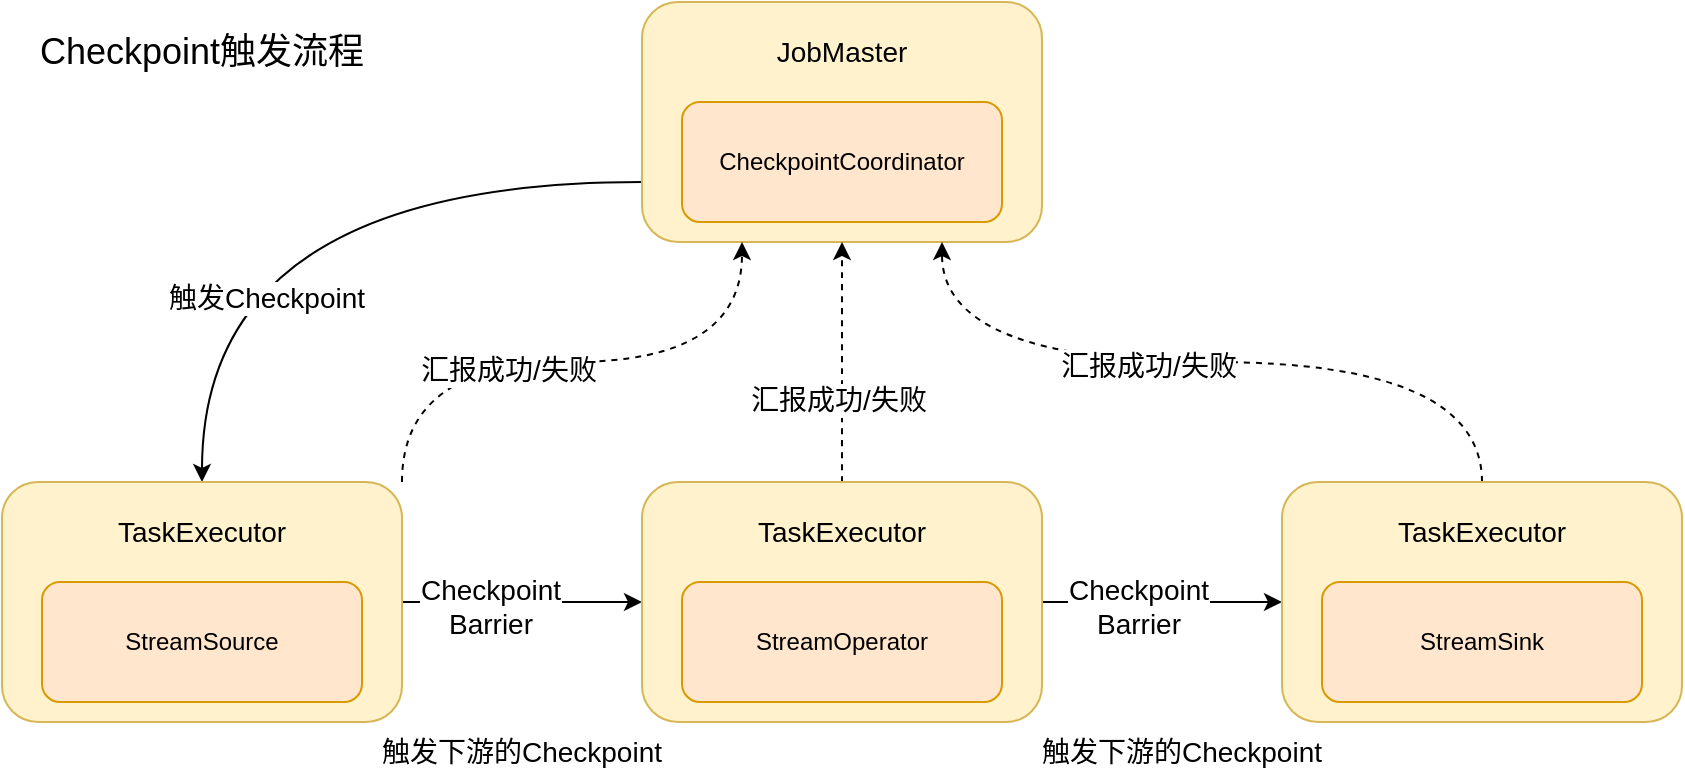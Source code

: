 <mxfile version="16.2.6" type="github">
  <diagram id="KJUW9N4FnG8-xS5-VwTA" name="Page-1">
    <mxGraphModel dx="1233" dy="809" grid="1" gridSize="10" guides="1" tooltips="1" connect="1" arrows="1" fold="1" page="1" pageScale="1" pageWidth="1600" pageHeight="900" math="0" shadow="0">
      <root>
        <mxCell id="0" />
        <mxCell id="1" parent="0" />
        <mxCell id="9S8gJg8NCwIkf3f2WFfz-13" style="rounded=0;orthogonalLoop=1;jettySize=auto;html=1;exitX=0;exitY=0.75;exitDx=0;exitDy=0;entryX=0.5;entryY=0;entryDx=0;entryDy=0;fontSize=14;edgeStyle=orthogonalEdgeStyle;curved=1;" parent="1" source="9S8gJg8NCwIkf3f2WFfz-1" target="9S8gJg8NCwIkf3f2WFfz-4" edge="1">
          <mxGeometry relative="1" as="geometry" />
        </mxCell>
        <mxCell id="9S8gJg8NCwIkf3f2WFfz-16" value="触发Checkpoint" style="edgeLabel;html=1;align=center;verticalAlign=middle;resizable=0;points=[];fontSize=14;" parent="9S8gJg8NCwIkf3f2WFfz-13" vertex="1" connectable="0">
          <mxGeometry x="0.503" y="32" relative="1" as="geometry">
            <mxPoint as="offset" />
          </mxGeometry>
        </mxCell>
        <mxCell id="9S8gJg8NCwIkf3f2WFfz-1" value="&lt;font style=&quot;font-size: 14px&quot;&gt;JobManager&lt;/font&gt;" style="rounded=1;whiteSpace=wrap;html=1;fillColor=#fff2cc;strokeColor=#d6b656;" parent="1" vertex="1">
          <mxGeometry x="400" y="80" width="200" height="120" as="geometry" />
        </mxCell>
        <mxCell id="9S8gJg8NCwIkf3f2WFfz-2" value="CheckpointCoordinator" style="rounded=1;whiteSpace=wrap;html=1;fillColor=#ffe6cc;strokeColor=#d79b00;" parent="1" vertex="1">
          <mxGeometry x="420" y="130" width="160" height="60" as="geometry" />
        </mxCell>
        <mxCell id="9S8gJg8NCwIkf3f2WFfz-3" value="JobMaster" style="text;html=1;strokeColor=none;fillColor=none;align=center;verticalAlign=middle;whiteSpace=wrap;rounded=0;fontSize=14;" parent="1" vertex="1">
          <mxGeometry x="470" y="90" width="60" height="30" as="geometry" />
        </mxCell>
        <mxCell id="9S8gJg8NCwIkf3f2WFfz-17" style="edgeStyle=orthogonalEdgeStyle;curved=1;rounded=0;orthogonalLoop=1;jettySize=auto;html=1;exitX=1;exitY=0.5;exitDx=0;exitDy=0;entryX=0;entryY=0.5;entryDx=0;entryDy=0;fontSize=14;" parent="1" source="9S8gJg8NCwIkf3f2WFfz-4" target="9S8gJg8NCwIkf3f2WFfz-7" edge="1">
          <mxGeometry relative="1" as="geometry" />
        </mxCell>
        <mxCell id="9S8gJg8NCwIkf3f2WFfz-18" value="&lt;div&gt;Checkpoint&lt;br&gt;&lt;/div&gt;&lt;div&gt;Barrier&lt;/div&gt;" style="edgeLabel;html=1;align=center;verticalAlign=middle;resizable=0;points=[];fontSize=14;" parent="9S8gJg8NCwIkf3f2WFfz-17" vertex="1" connectable="0">
          <mxGeometry x="-0.267" y="-2" relative="1" as="geometry">
            <mxPoint as="offset" />
          </mxGeometry>
        </mxCell>
        <mxCell id="9S8gJg8NCwIkf3f2WFfz-21" style="edgeStyle=orthogonalEdgeStyle;curved=1;rounded=0;orthogonalLoop=1;jettySize=auto;html=1;exitX=1;exitY=0;exitDx=0;exitDy=0;fontSize=14;dashed=1;entryX=0.25;entryY=1;entryDx=0;entryDy=0;" parent="1" source="9S8gJg8NCwIkf3f2WFfz-4" target="9S8gJg8NCwIkf3f2WFfz-1" edge="1">
          <mxGeometry relative="1" as="geometry" />
        </mxCell>
        <mxCell id="9S8gJg8NCwIkf3f2WFfz-24" value="汇报成功/失败" style="edgeLabel;html=1;align=center;verticalAlign=middle;resizable=0;points=[];fontSize=14;" parent="9S8gJg8NCwIkf3f2WFfz-21" vertex="1" connectable="0">
          <mxGeometry x="-0.221" y="-4" relative="1" as="geometry">
            <mxPoint as="offset" />
          </mxGeometry>
        </mxCell>
        <mxCell id="9S8gJg8NCwIkf3f2WFfz-4" value="&lt;font style=&quot;font-size: 14px&quot;&gt;JobManager&lt;/font&gt;" style="rounded=1;whiteSpace=wrap;html=1;fillColor=#fff2cc;strokeColor=#d6b656;" parent="1" vertex="1">
          <mxGeometry x="80" y="320" width="200" height="120" as="geometry" />
        </mxCell>
        <mxCell id="9S8gJg8NCwIkf3f2WFfz-5" value="StreamSource" style="rounded=1;whiteSpace=wrap;html=1;fillColor=#ffe6cc;strokeColor=#d79b00;" parent="1" vertex="1">
          <mxGeometry x="100" y="370" width="160" height="60" as="geometry" />
        </mxCell>
        <mxCell id="9S8gJg8NCwIkf3f2WFfz-6" value="TaskExecutor" style="text;html=1;strokeColor=none;fillColor=none;align=center;verticalAlign=middle;whiteSpace=wrap;rounded=0;fontSize=14;" parent="1" vertex="1">
          <mxGeometry x="150" y="330" width="60" height="30" as="geometry" />
        </mxCell>
        <mxCell id="9S8gJg8NCwIkf3f2WFfz-19" style="edgeStyle=orthogonalEdgeStyle;curved=1;rounded=0;orthogonalLoop=1;jettySize=auto;html=1;exitX=1;exitY=0.5;exitDx=0;exitDy=0;entryX=0;entryY=0.5;entryDx=0;entryDy=0;fontSize=14;" parent="1" source="9S8gJg8NCwIkf3f2WFfz-7" target="9S8gJg8NCwIkf3f2WFfz-10" edge="1">
          <mxGeometry relative="1" as="geometry" />
        </mxCell>
        <mxCell id="9S8gJg8NCwIkf3f2WFfz-20" value="&lt;div&gt;Checkpoint&lt;/div&gt;&lt;div&gt;Barrier&lt;br&gt;&lt;/div&gt;" style="edgeLabel;html=1;align=center;verticalAlign=middle;resizable=0;points=[];fontSize=14;" parent="9S8gJg8NCwIkf3f2WFfz-19" vertex="1" connectable="0">
          <mxGeometry x="-0.2" y="-2" relative="1" as="geometry">
            <mxPoint as="offset" />
          </mxGeometry>
        </mxCell>
        <mxCell id="9S8gJg8NCwIkf3f2WFfz-22" style="edgeStyle=orthogonalEdgeStyle;curved=1;rounded=0;orthogonalLoop=1;jettySize=auto;html=1;exitX=0.5;exitY=0;exitDx=0;exitDy=0;dashed=1;fontSize=14;entryX=0.5;entryY=1;entryDx=0;entryDy=0;" parent="1" source="9S8gJg8NCwIkf3f2WFfz-7" target="9S8gJg8NCwIkf3f2WFfz-1" edge="1">
          <mxGeometry relative="1" as="geometry">
            <mxPoint x="500" y="210" as="targetPoint" />
          </mxGeometry>
        </mxCell>
        <mxCell id="9S8gJg8NCwIkf3f2WFfz-25" value="汇报成功/失败" style="edgeLabel;html=1;align=center;verticalAlign=middle;resizable=0;points=[];fontSize=14;" parent="9S8gJg8NCwIkf3f2WFfz-22" vertex="1" connectable="0">
          <mxGeometry x="-0.317" y="2" relative="1" as="geometry">
            <mxPoint as="offset" />
          </mxGeometry>
        </mxCell>
        <mxCell id="9S8gJg8NCwIkf3f2WFfz-7" value="&lt;font style=&quot;font-size: 14px&quot;&gt;JobManager&lt;/font&gt;" style="rounded=1;whiteSpace=wrap;html=1;fillColor=#fff2cc;strokeColor=#d6b656;" parent="1" vertex="1">
          <mxGeometry x="400" y="320" width="200" height="120" as="geometry" />
        </mxCell>
        <mxCell id="9S8gJg8NCwIkf3f2WFfz-8" value="StreamOperator" style="rounded=1;whiteSpace=wrap;html=1;fillColor=#ffe6cc;strokeColor=#d79b00;" parent="1" vertex="1">
          <mxGeometry x="420" y="370" width="160" height="60" as="geometry" />
        </mxCell>
        <mxCell id="9S8gJg8NCwIkf3f2WFfz-9" value="TaskExecutor" style="text;html=1;strokeColor=none;fillColor=none;align=center;verticalAlign=middle;whiteSpace=wrap;rounded=0;fontSize=14;" parent="1" vertex="1">
          <mxGeometry x="470" y="330" width="60" height="30" as="geometry" />
        </mxCell>
        <mxCell id="9S8gJg8NCwIkf3f2WFfz-23" style="edgeStyle=orthogonalEdgeStyle;curved=1;rounded=0;orthogonalLoop=1;jettySize=auto;html=1;exitX=0.5;exitY=0;exitDx=0;exitDy=0;entryX=0.75;entryY=1;entryDx=0;entryDy=0;dashed=1;fontSize=14;" parent="1" source="9S8gJg8NCwIkf3f2WFfz-10" target="9S8gJg8NCwIkf3f2WFfz-1" edge="1">
          <mxGeometry relative="1" as="geometry" />
        </mxCell>
        <mxCell id="9S8gJg8NCwIkf3f2WFfz-26" value="汇报成功/失败" style="edgeLabel;html=1;align=center;verticalAlign=middle;resizable=0;points=[];fontSize=14;" parent="9S8gJg8NCwIkf3f2WFfz-23" vertex="1" connectable="0">
          <mxGeometry x="0.164" y="2" relative="1" as="geometry">
            <mxPoint as="offset" />
          </mxGeometry>
        </mxCell>
        <mxCell id="9S8gJg8NCwIkf3f2WFfz-10" value="&lt;font style=&quot;font-size: 14px&quot;&gt;JobManager&lt;/font&gt;" style="rounded=1;whiteSpace=wrap;html=1;fillColor=#fff2cc;strokeColor=#d6b656;" parent="1" vertex="1">
          <mxGeometry x="720" y="320" width="200" height="120" as="geometry" />
        </mxCell>
        <mxCell id="9S8gJg8NCwIkf3f2WFfz-11" value="StreamSink" style="rounded=1;whiteSpace=wrap;html=1;fillColor=#ffe6cc;strokeColor=#d79b00;" parent="1" vertex="1">
          <mxGeometry x="740" y="370" width="160" height="60" as="geometry" />
        </mxCell>
        <mxCell id="9S8gJg8NCwIkf3f2WFfz-12" value="TaskExecutor" style="text;html=1;strokeColor=none;fillColor=none;align=center;verticalAlign=middle;whiteSpace=wrap;rounded=0;fontSize=14;" parent="1" vertex="1">
          <mxGeometry x="790" y="330" width="60" height="30" as="geometry" />
        </mxCell>
        <mxCell id="9S8gJg8NCwIkf3f2WFfz-27" value="触发下游的Checkpoint" style="text;html=1;strokeColor=none;fillColor=none;align=center;verticalAlign=middle;whiteSpace=wrap;rounded=0;fontSize=14;" parent="1" vertex="1">
          <mxGeometry x="250" y="440" width="180" height="30" as="geometry" />
        </mxCell>
        <mxCell id="9S8gJg8NCwIkf3f2WFfz-28" value="触发下游的Checkpoint" style="text;html=1;strokeColor=none;fillColor=none;align=center;verticalAlign=middle;whiteSpace=wrap;rounded=0;fontSize=14;" parent="1" vertex="1">
          <mxGeometry x="580" y="440" width="180" height="30" as="geometry" />
        </mxCell>
        <mxCell id="9S8gJg8NCwIkf3f2WFfz-29" value="Checkpoint触发流程" style="text;html=1;strokeColor=none;fillColor=none;align=center;verticalAlign=middle;whiteSpace=wrap;rounded=0;fontSize=18;" parent="1" vertex="1">
          <mxGeometry x="95" y="95" width="170" height="20" as="geometry" />
        </mxCell>
      </root>
    </mxGraphModel>
  </diagram>
</mxfile>
